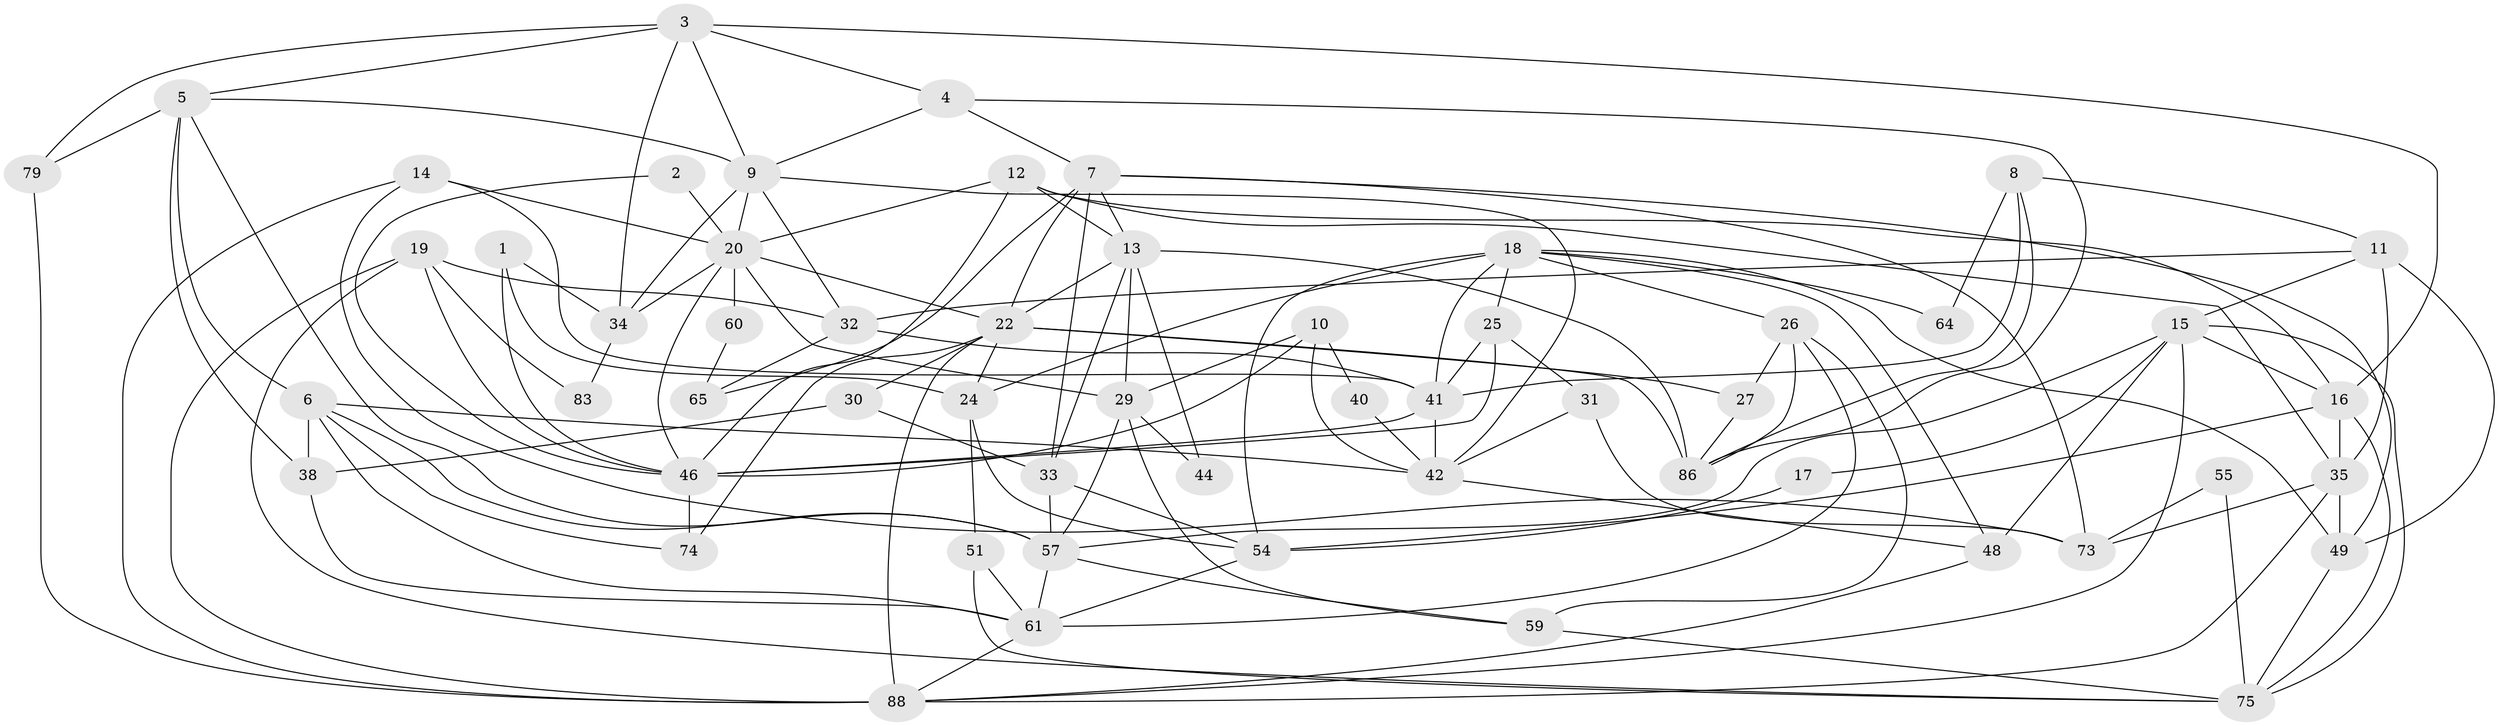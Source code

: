 // Generated by graph-tools (version 1.1) at 2025/24/03/03/25 07:24:02]
// undirected, 56 vertices, 138 edges
graph export_dot {
graph [start="1"]
  node [color=gray90,style=filled];
  1;
  2;
  3 [super="+56"];
  4;
  5 [super="+72"];
  6 [super="+45"];
  7 [super="+28"];
  8 [super="+85"];
  9 [super="+21"];
  10;
  11 [super="+82"];
  12 [super="+76"];
  13 [super="+47"];
  14;
  15 [super="+23"];
  16 [super="+58"];
  17;
  18 [super="+39"];
  19 [super="+53"];
  20 [super="+78"];
  22 [super="+62"];
  24 [super="+36"];
  25;
  26 [super="+50"];
  27;
  29 [super="+43"];
  30 [super="+63"];
  31;
  32 [super="+67"];
  33 [super="+69"];
  34 [super="+37"];
  35 [super="+80"];
  38;
  40;
  41 [super="+87"];
  42 [super="+71"];
  44;
  46 [super="+52"];
  48;
  49;
  51 [super="+77"];
  54 [super="+66"];
  55;
  57 [super="+84"];
  59 [super="+68"];
  60;
  61 [super="+70"];
  64;
  65;
  73;
  74;
  75 [super="+81"];
  79;
  83;
  86 [super="+89"];
  88 [super="+90"];
  1 -- 24;
  1 -- 34;
  1 -- 46;
  2 -- 46;
  2 -- 20;
  3 -- 4;
  3 -- 16;
  3 -- 34;
  3 -- 5;
  3 -- 9;
  3 -- 79;
  4 -- 7;
  4 -- 9;
  4 -- 86;
  5 -- 79;
  5 -- 38;
  5 -- 6;
  5 -- 57;
  5 -- 9;
  6 -- 38;
  6 -- 57;
  6 -- 61;
  6 -- 42;
  6 -- 74;
  7 -- 65 [weight=2];
  7 -- 13;
  7 -- 33;
  7 -- 49;
  7 -- 22;
  7 -- 73;
  8 -- 11;
  8 -- 86;
  8 -- 41;
  8 -- 64;
  9 -- 42;
  9 -- 32;
  9 -- 20;
  9 -- 34;
  10 -- 40;
  10 -- 42;
  10 -- 46;
  10 -- 29;
  11 -- 49;
  11 -- 32 [weight=2];
  11 -- 15;
  11 -- 35;
  12 -- 16 [weight=2];
  12 -- 13;
  12 -- 20;
  12 -- 35;
  12 -- 46;
  13 -- 33;
  13 -- 44 [weight=2];
  13 -- 22;
  13 -- 86;
  13 -- 29;
  14 -- 41;
  14 -- 20;
  14 -- 73;
  14 -- 88;
  15 -- 48;
  15 -- 17;
  15 -- 88;
  15 -- 16;
  15 -- 57;
  15 -- 75;
  16 -- 54;
  16 -- 75;
  16 -- 35;
  17 -- 54 [weight=2];
  18 -- 25;
  18 -- 48;
  18 -- 64;
  18 -- 49;
  18 -- 41;
  18 -- 54;
  18 -- 26;
  18 -- 24;
  19 -- 83;
  19 -- 88 [weight=2];
  19 -- 75;
  19 -- 32;
  19 -- 46;
  20 -- 60;
  20 -- 29;
  20 -- 46;
  20 -- 34;
  20 -- 22;
  22 -- 30;
  22 -- 86;
  22 -- 24;
  22 -- 88;
  22 -- 74;
  22 -- 27;
  24 -- 54;
  24 -- 51;
  25 -- 46;
  25 -- 31;
  25 -- 41;
  26 -- 27;
  26 -- 61;
  26 -- 86;
  26 -- 59;
  27 -- 86;
  29 -- 57;
  29 -- 44;
  29 -- 59;
  30 -- 38;
  30 -- 33;
  31 -- 73;
  31 -- 42;
  32 -- 65;
  32 -- 41;
  33 -- 54;
  33 -- 57;
  34 -- 83;
  35 -- 49;
  35 -- 73;
  35 -- 88;
  38 -- 61;
  40 -- 42;
  41 -- 42;
  41 -- 46;
  42 -- 48;
  46 -- 74;
  48 -- 88;
  49 -- 75;
  51 -- 75;
  51 -- 61;
  54 -- 61;
  55 -- 73;
  55 -- 75;
  57 -- 59;
  57 -- 61;
  59 -- 75;
  60 -- 65;
  61 -- 88;
  79 -- 88;
}
